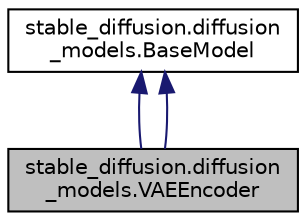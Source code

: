 digraph "stable_diffusion.diffusion_models.VAEEncoder"
{
 // LATEX_PDF_SIZE
  edge [fontname="Helvetica",fontsize="10",labelfontname="Helvetica",labelfontsize="10"];
  node [fontname="Helvetica",fontsize="10",shape=record];
  Node1 [label="stable_diffusion.diffusion\l_models.VAEEncoder",height=0.2,width=0.4,color="black", fillcolor="grey75", style="filled", fontcolor="black",tooltip=" "];
  Node2 -> Node1 [dir="back",color="midnightblue",fontsize="10",style="solid",fontname="Helvetica"];
  Node2 [label="stable_diffusion.diffusion\l_models.BaseModel",height=0.2,width=0.4,color="black", fillcolor="white", style="filled",URL="$classstable__diffusion_1_1diffusion__models_1_1BaseModel.html",tooltip=" "];
  Node2 -> Node1 [dir="back",color="midnightblue",fontsize="10",style="solid",fontname="Helvetica"];
}
